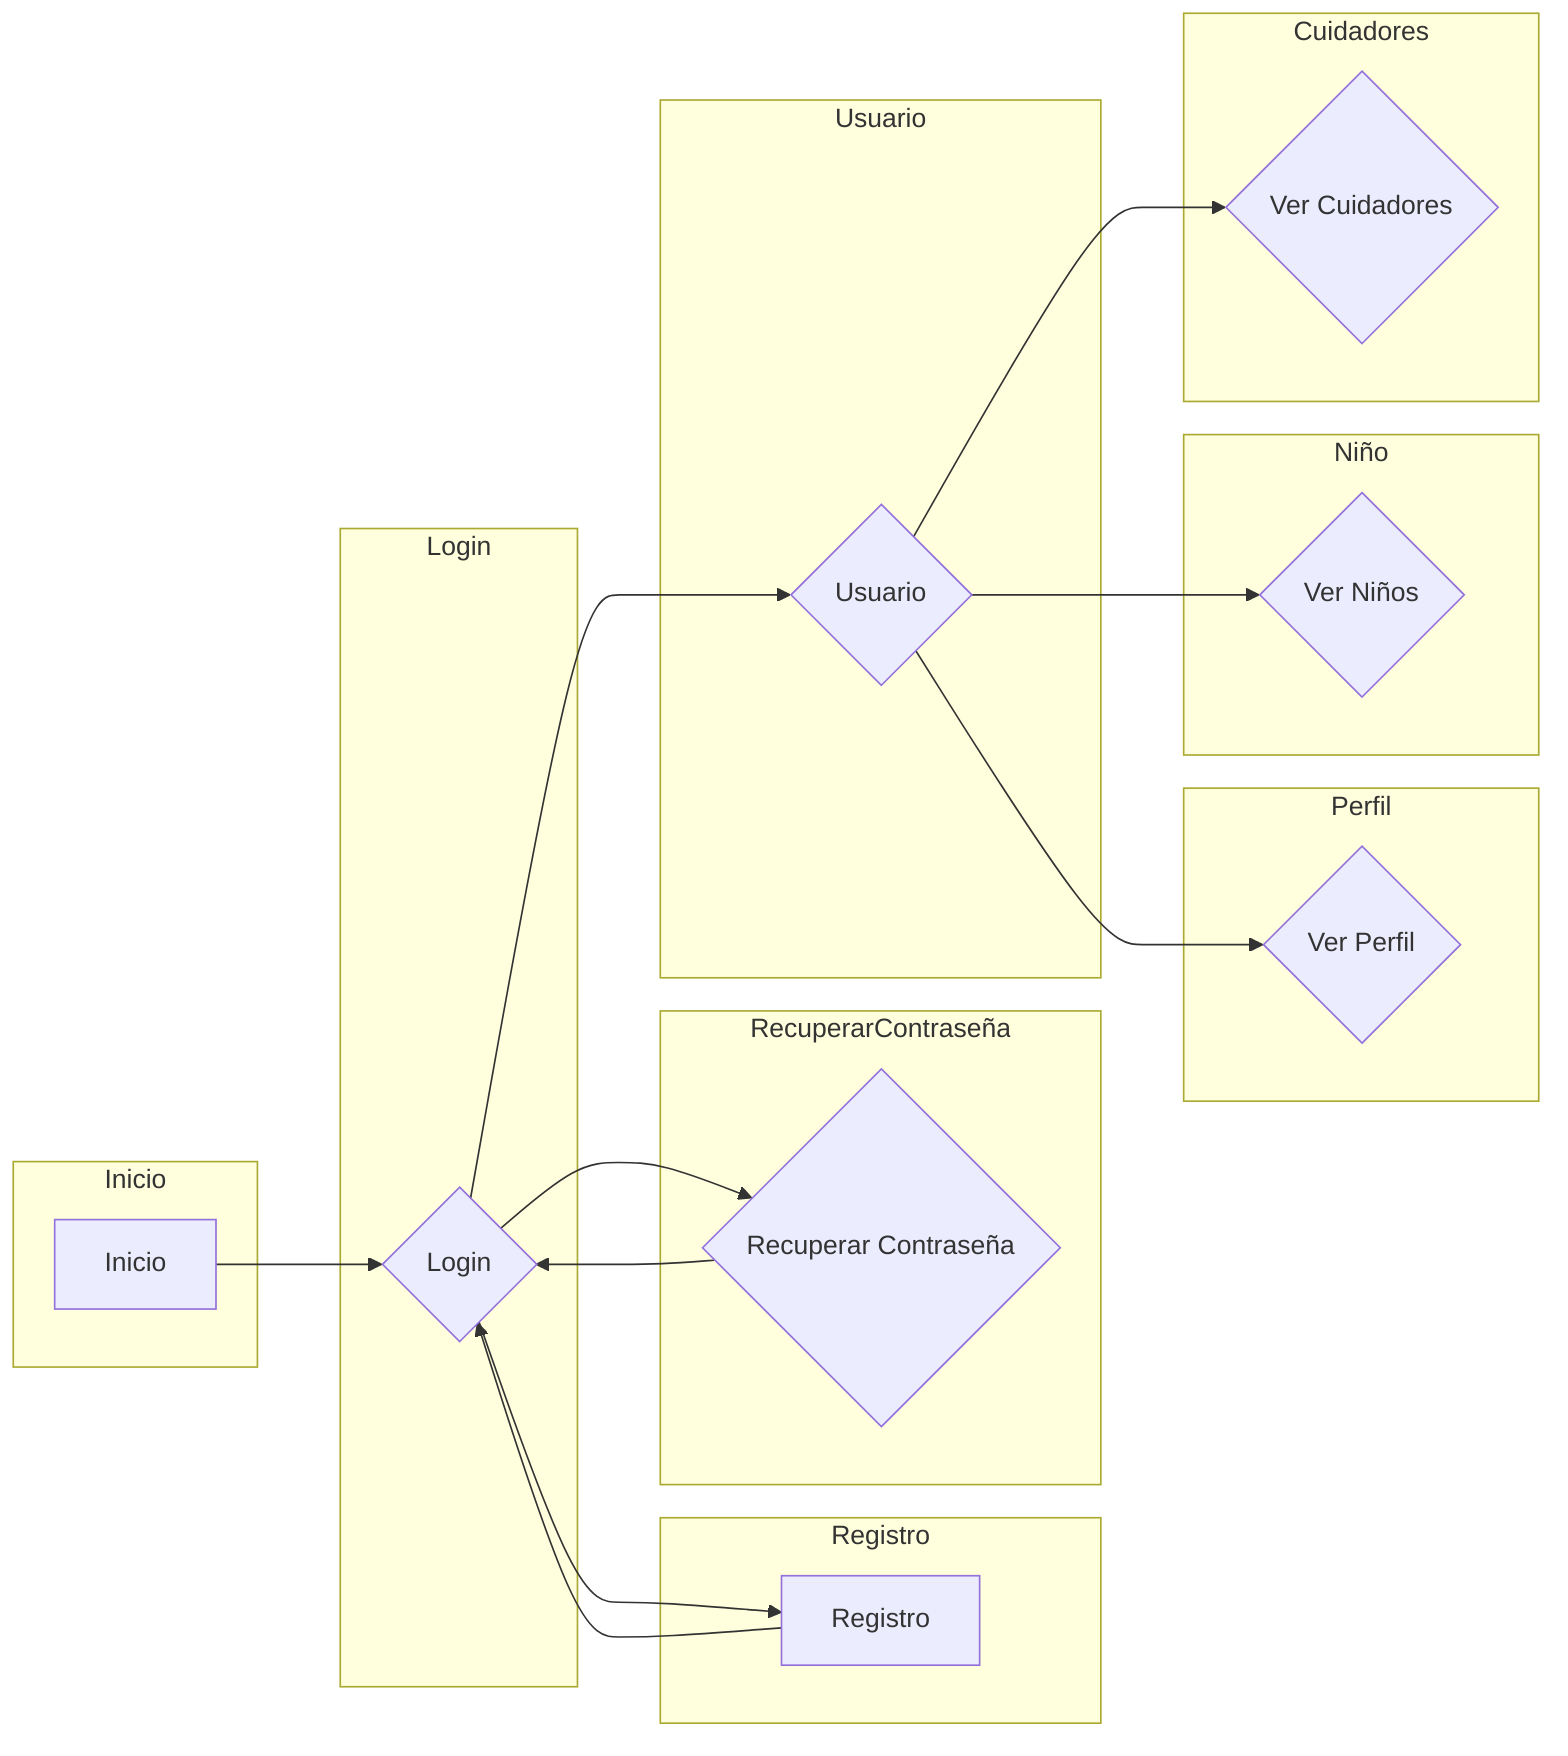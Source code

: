 graph LR
    subgraph Inicio
        A[Inicio]
    end
    subgraph Login
        B{Login}
    end
    subgraph Registro
        C[Registro]
    end
    subgraph RecuperarContraseña
        D{Recuperar Contraseña}
    end
    subgraph Usuario
        E{Usuario}
    end
    subgraph Perfil
        F{Ver Perfil}
    end
    subgraph Niño
        G{Ver Niños}
    end
    subgraph Cuidadores
        H{Ver Cuidadores}
    end

    A --> B
    B --> C
    B --> D
    C --> B
    D --> B
    B --> E
    E --> F
    E --> G
    E --> H